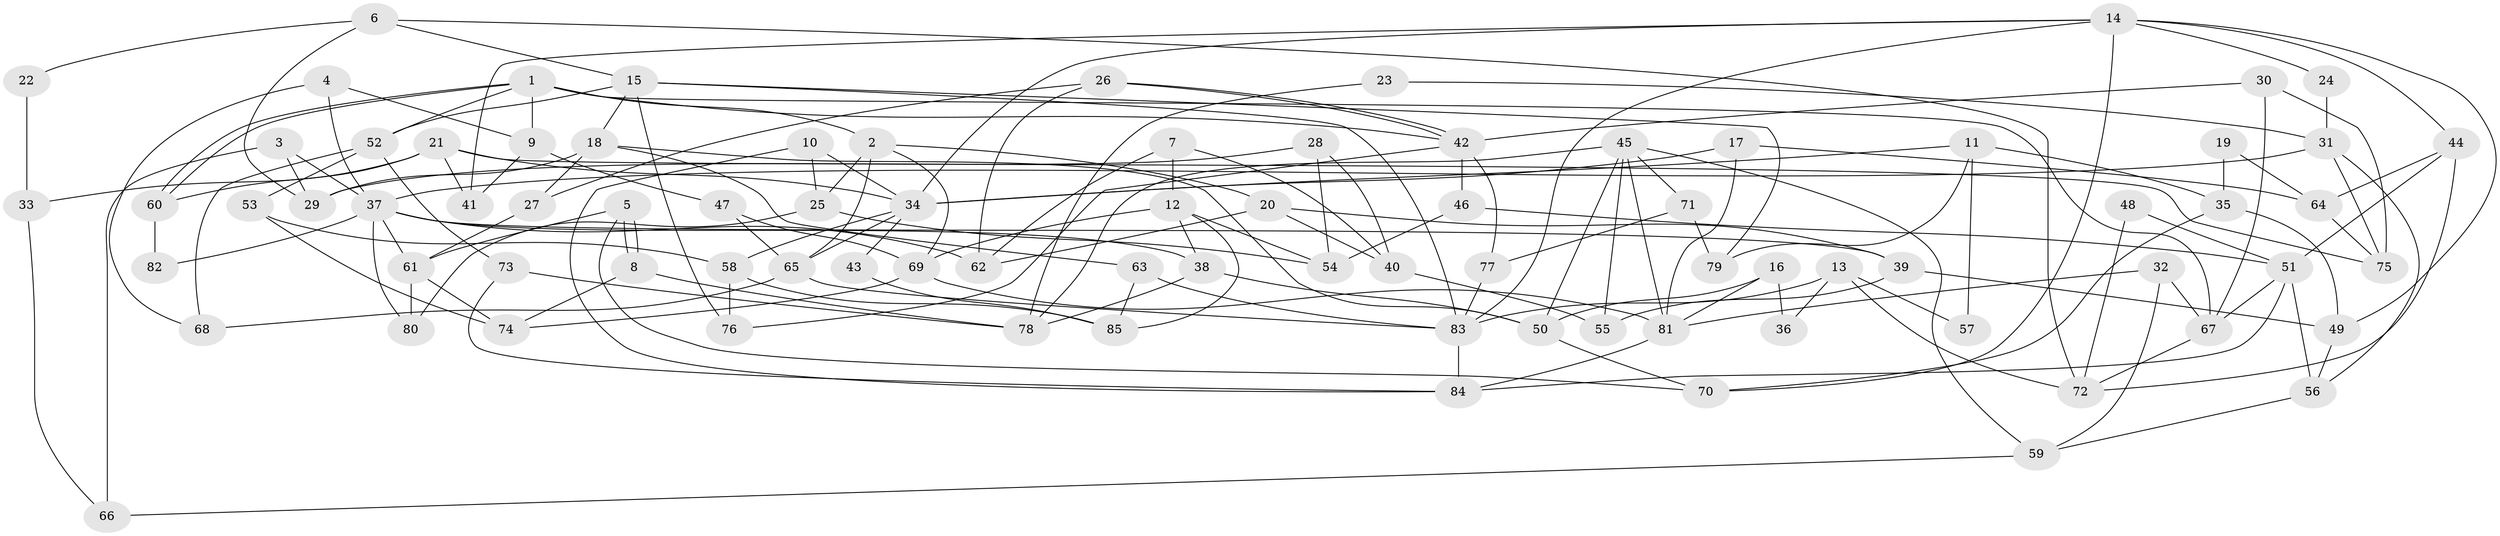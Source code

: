 // Generated by graph-tools (version 1.1) at 2025/50/03/09/25 03:50:04]
// undirected, 85 vertices, 170 edges
graph export_dot {
graph [start="1"]
  node [color=gray90,style=filled];
  1;
  2;
  3;
  4;
  5;
  6;
  7;
  8;
  9;
  10;
  11;
  12;
  13;
  14;
  15;
  16;
  17;
  18;
  19;
  20;
  21;
  22;
  23;
  24;
  25;
  26;
  27;
  28;
  29;
  30;
  31;
  32;
  33;
  34;
  35;
  36;
  37;
  38;
  39;
  40;
  41;
  42;
  43;
  44;
  45;
  46;
  47;
  48;
  49;
  50;
  51;
  52;
  53;
  54;
  55;
  56;
  57;
  58;
  59;
  60;
  61;
  62;
  63;
  64;
  65;
  66;
  67;
  68;
  69;
  70;
  71;
  72;
  73;
  74;
  75;
  76;
  77;
  78;
  79;
  80;
  81;
  82;
  83;
  84;
  85;
  1 -- 60;
  1 -- 60;
  1 -- 42;
  1 -- 2;
  1 -- 9;
  1 -- 52;
  1 -- 67;
  2 -- 65;
  2 -- 20;
  2 -- 25;
  2 -- 69;
  3 -- 37;
  3 -- 29;
  3 -- 66;
  4 -- 68;
  4 -- 37;
  4 -- 9;
  5 -- 8;
  5 -- 8;
  5 -- 70;
  5 -- 61;
  6 -- 29;
  6 -- 15;
  6 -- 22;
  6 -- 72;
  7 -- 62;
  7 -- 12;
  7 -- 40;
  8 -- 74;
  8 -- 78;
  9 -- 41;
  9 -- 47;
  10 -- 25;
  10 -- 84;
  10 -- 34;
  11 -- 34;
  11 -- 79;
  11 -- 35;
  11 -- 57;
  12 -- 38;
  12 -- 69;
  12 -- 54;
  12 -- 85;
  13 -- 83;
  13 -- 72;
  13 -- 36;
  13 -- 57;
  14 -- 34;
  14 -- 70;
  14 -- 24;
  14 -- 41;
  14 -- 44;
  14 -- 49;
  14 -- 83;
  15 -- 52;
  15 -- 83;
  15 -- 18;
  15 -- 76;
  15 -- 79;
  16 -- 81;
  16 -- 50;
  16 -- 36;
  17 -- 81;
  17 -- 34;
  17 -- 64;
  18 -- 27;
  18 -- 29;
  18 -- 50;
  18 -- 63;
  19 -- 35;
  19 -- 64;
  20 -- 39;
  20 -- 40;
  20 -- 62;
  21 -- 41;
  21 -- 75;
  21 -- 33;
  21 -- 34;
  21 -- 60;
  22 -- 33;
  23 -- 31;
  23 -- 78;
  24 -- 31;
  25 -- 54;
  25 -- 80;
  26 -- 42;
  26 -- 42;
  26 -- 62;
  26 -- 27;
  27 -- 61;
  28 -- 40;
  28 -- 54;
  28 -- 29;
  30 -- 67;
  30 -- 42;
  30 -- 75;
  31 -- 56;
  31 -- 75;
  31 -- 37;
  32 -- 59;
  32 -- 67;
  32 -- 81;
  33 -- 66;
  34 -- 43;
  34 -- 58;
  34 -- 65;
  35 -- 49;
  35 -- 70;
  37 -- 80;
  37 -- 38;
  37 -- 39;
  37 -- 61;
  37 -- 62;
  37 -- 82;
  38 -- 50;
  38 -- 78;
  39 -- 55;
  39 -- 49;
  40 -- 55;
  42 -- 76;
  42 -- 46;
  42 -- 77;
  43 -- 85;
  44 -- 51;
  44 -- 64;
  44 -- 72;
  45 -- 81;
  45 -- 78;
  45 -- 50;
  45 -- 55;
  45 -- 59;
  45 -- 71;
  46 -- 51;
  46 -- 54;
  47 -- 65;
  47 -- 69;
  48 -- 51;
  48 -- 72;
  49 -- 56;
  50 -- 70;
  51 -- 67;
  51 -- 84;
  51 -- 56;
  52 -- 53;
  52 -- 68;
  52 -- 73;
  53 -- 74;
  53 -- 58;
  56 -- 59;
  58 -- 85;
  58 -- 76;
  59 -- 66;
  60 -- 82;
  61 -- 74;
  61 -- 80;
  63 -- 83;
  63 -- 85;
  64 -- 75;
  65 -- 83;
  65 -- 68;
  67 -- 72;
  69 -- 74;
  69 -- 81;
  71 -- 77;
  71 -- 79;
  73 -- 78;
  73 -- 84;
  77 -- 83;
  81 -- 84;
  83 -- 84;
}
